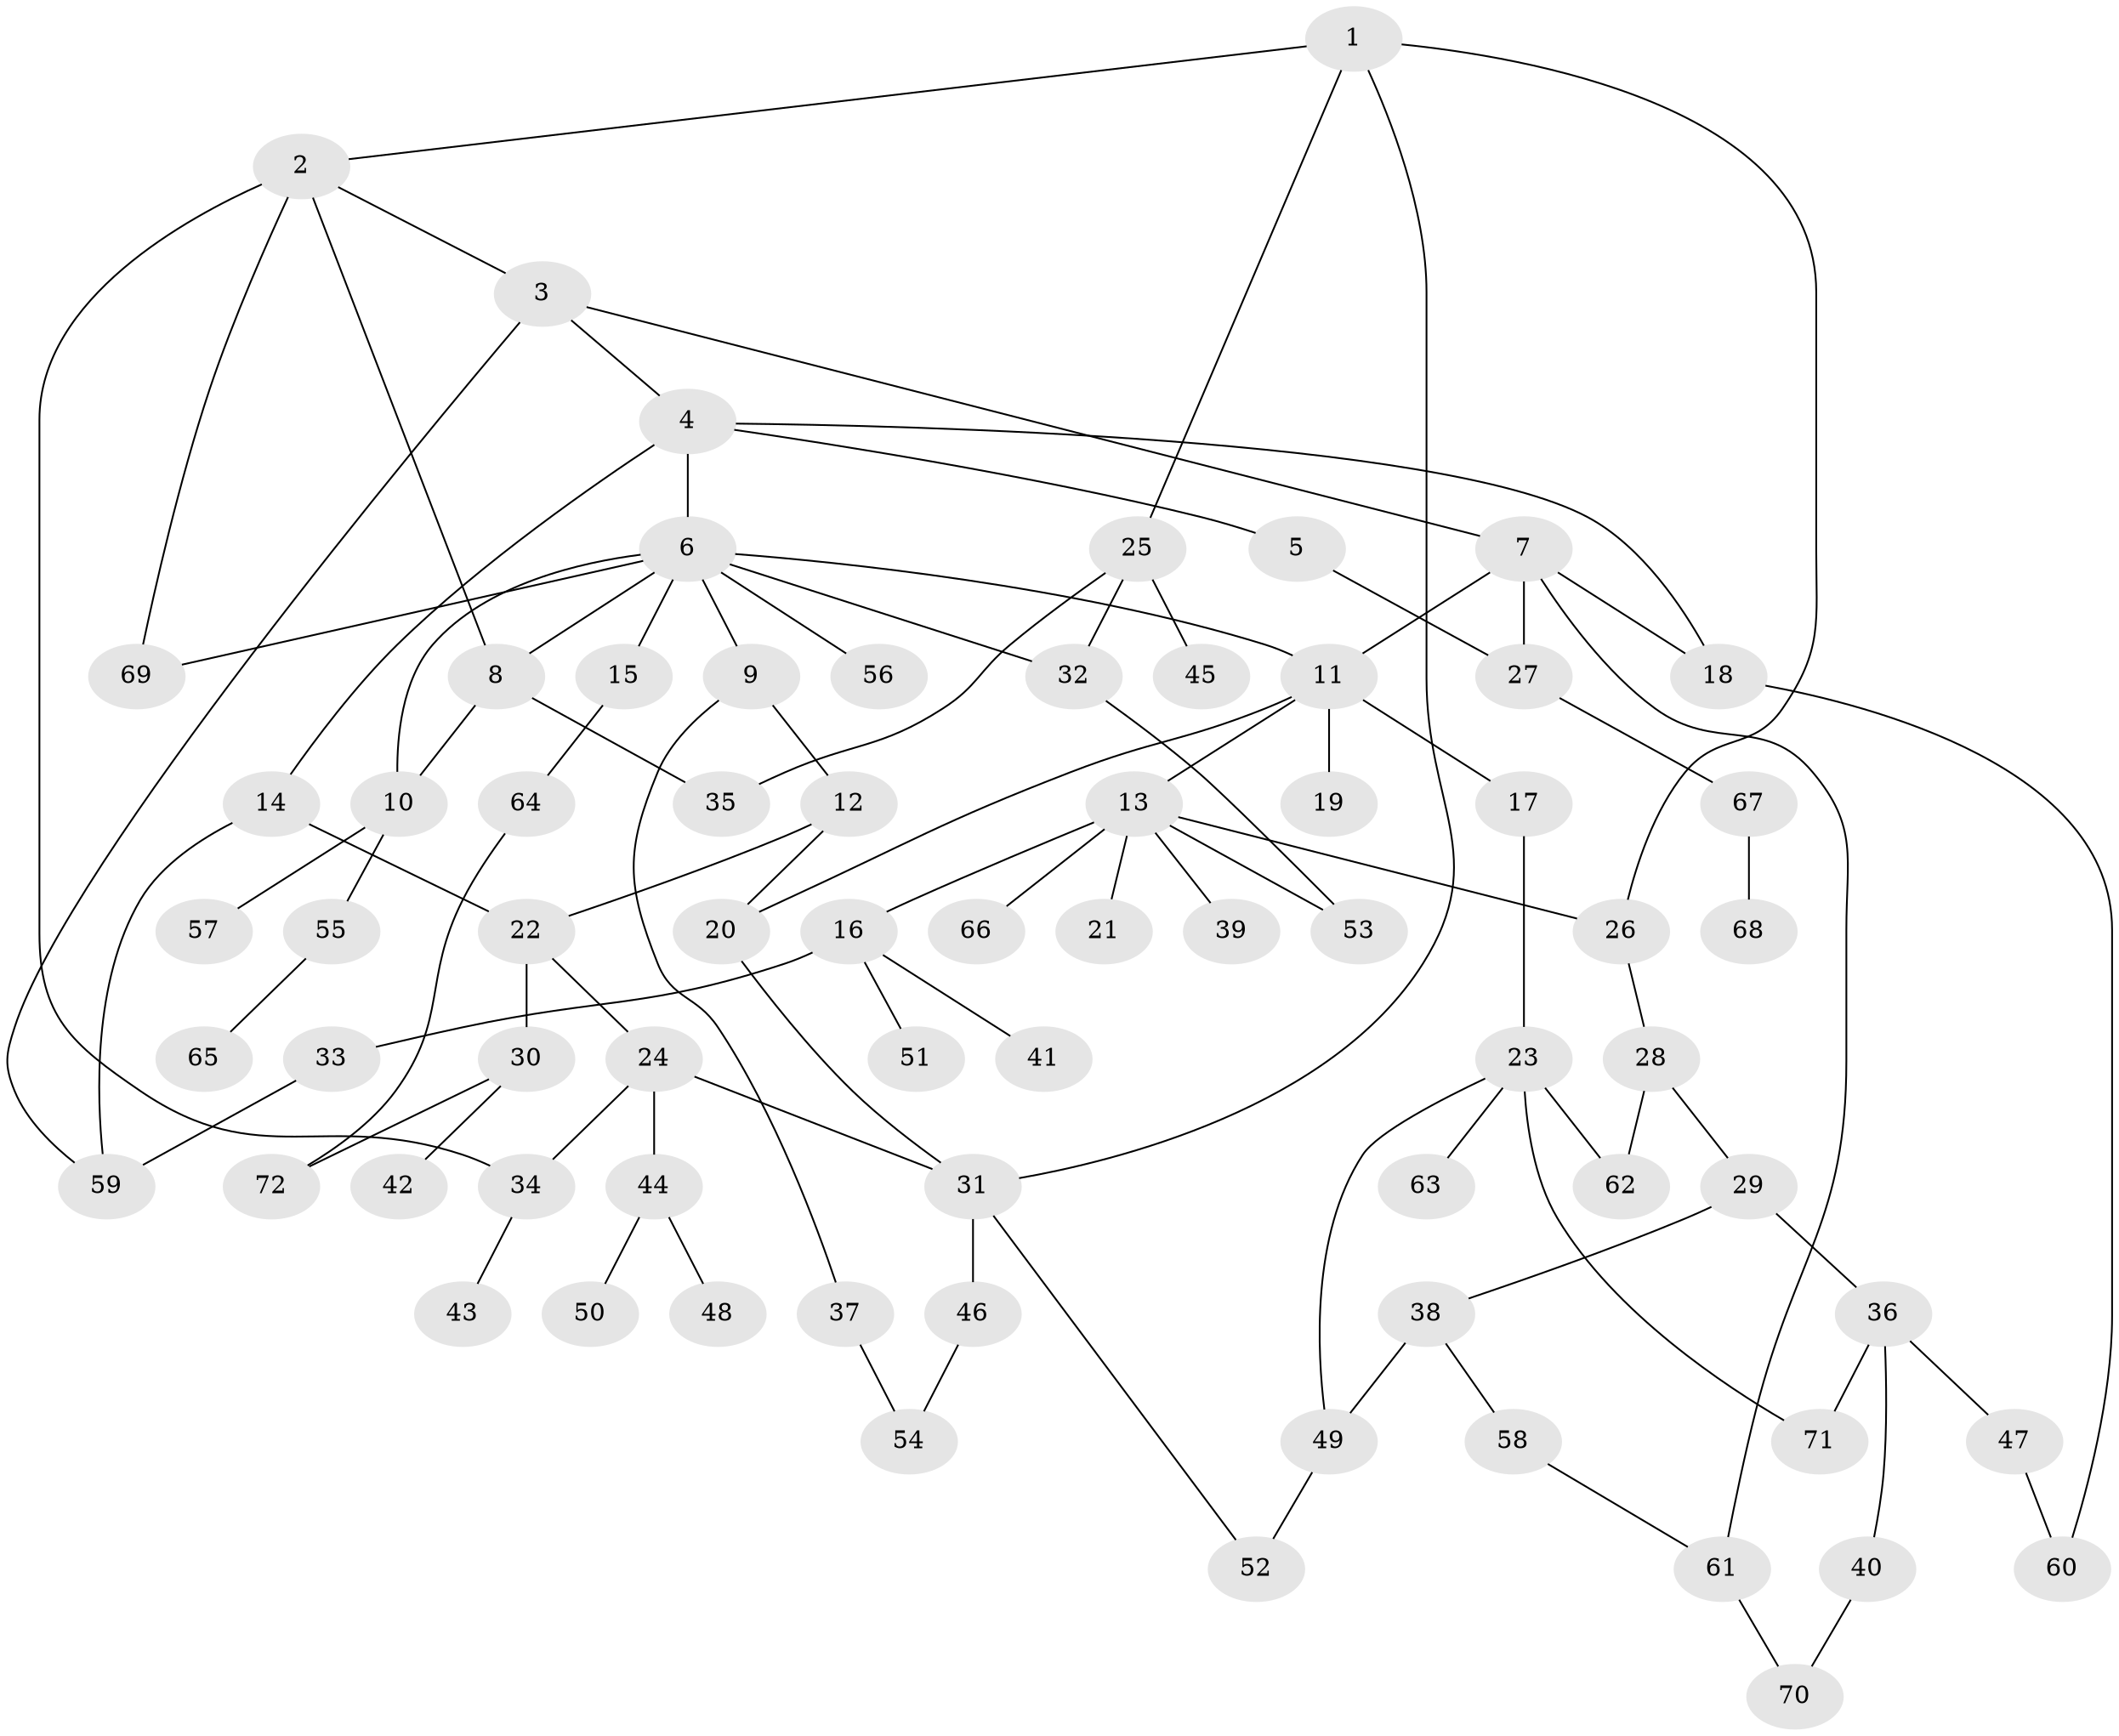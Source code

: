 // Generated by graph-tools (version 1.1) at 2025/25/03/09/25 03:25:28]
// undirected, 72 vertices, 97 edges
graph export_dot {
graph [start="1"]
  node [color=gray90,style=filled];
  1;
  2;
  3;
  4;
  5;
  6;
  7;
  8;
  9;
  10;
  11;
  12;
  13;
  14;
  15;
  16;
  17;
  18;
  19;
  20;
  21;
  22;
  23;
  24;
  25;
  26;
  27;
  28;
  29;
  30;
  31;
  32;
  33;
  34;
  35;
  36;
  37;
  38;
  39;
  40;
  41;
  42;
  43;
  44;
  45;
  46;
  47;
  48;
  49;
  50;
  51;
  52;
  53;
  54;
  55;
  56;
  57;
  58;
  59;
  60;
  61;
  62;
  63;
  64;
  65;
  66;
  67;
  68;
  69;
  70;
  71;
  72;
  1 -- 2;
  1 -- 25;
  1 -- 26;
  1 -- 31;
  2 -- 3;
  2 -- 8;
  2 -- 69;
  2 -- 34;
  3 -- 4;
  3 -- 7;
  3 -- 59;
  4 -- 5;
  4 -- 6;
  4 -- 14;
  4 -- 18;
  5 -- 27;
  6 -- 9;
  6 -- 10;
  6 -- 11;
  6 -- 15;
  6 -- 56;
  6 -- 32;
  6 -- 69;
  6 -- 8;
  7 -- 61;
  7 -- 11;
  7 -- 18;
  7 -- 27;
  8 -- 35;
  8 -- 10;
  9 -- 12;
  9 -- 37;
  10 -- 55;
  10 -- 57;
  11 -- 13;
  11 -- 17;
  11 -- 19;
  11 -- 20;
  12 -- 20;
  12 -- 22;
  13 -- 16;
  13 -- 21;
  13 -- 39;
  13 -- 53;
  13 -- 66;
  13 -- 26;
  14 -- 22;
  14 -- 59;
  15 -- 64;
  16 -- 33;
  16 -- 41;
  16 -- 51;
  17 -- 23;
  18 -- 60;
  20 -- 31;
  22 -- 24;
  22 -- 30;
  23 -- 62;
  23 -- 63;
  23 -- 49;
  23 -- 71;
  24 -- 34;
  24 -- 44;
  24 -- 31;
  25 -- 32;
  25 -- 45;
  25 -- 35;
  26 -- 28;
  27 -- 67;
  28 -- 29;
  28 -- 62;
  29 -- 36;
  29 -- 38;
  30 -- 42;
  30 -- 72;
  31 -- 46;
  31 -- 52;
  32 -- 53;
  33 -- 59;
  34 -- 43;
  36 -- 40;
  36 -- 47;
  36 -- 71;
  37 -- 54;
  38 -- 49;
  38 -- 58;
  40 -- 70;
  44 -- 48;
  44 -- 50;
  46 -- 54;
  47 -- 60;
  49 -- 52;
  55 -- 65;
  58 -- 61;
  61 -- 70;
  64 -- 72;
  67 -- 68;
}
